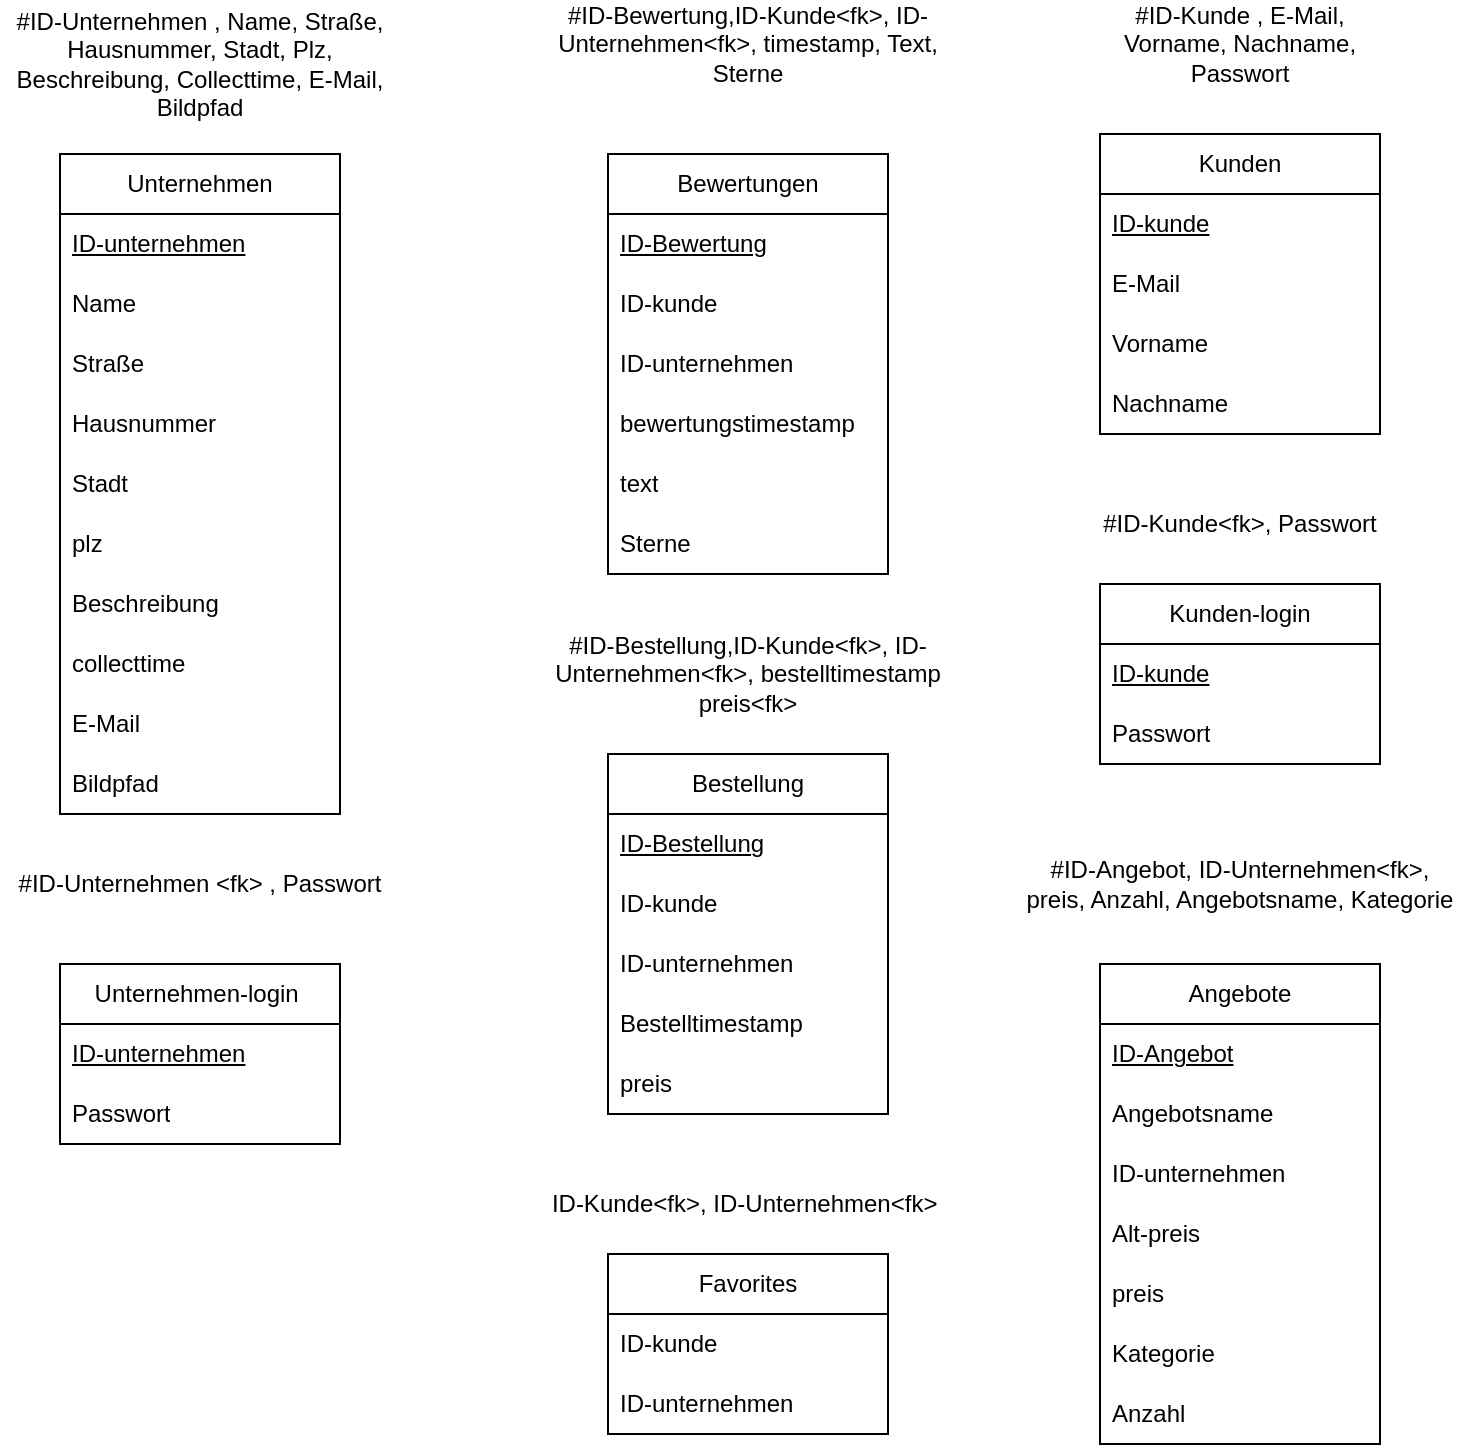 <mxfile version="24.4.4" type="github">
  <diagram name="Seite-1" id="XpK8K5Z0zX7sCUyw5Zin">
    <mxGraphModel dx="1363" dy="924" grid="1" gridSize="10" guides="1" tooltips="1" connect="1" arrows="1" fold="1" page="1" pageScale="1" pageWidth="827" pageHeight="1169" math="0" shadow="0">
      <root>
        <mxCell id="0" />
        <mxCell id="1" parent="0" />
        <mxCell id="WlFH5THysrJuf5H0K-VH-1" value="Unternehmen" style="swimlane;fontStyle=0;childLayout=stackLayout;horizontal=1;startSize=30;horizontalStack=0;resizeParent=1;resizeParentMax=0;resizeLast=0;collapsible=1;marginBottom=0;whiteSpace=wrap;html=1;" parent="1" vertex="1">
          <mxGeometry x="70" y="90" width="140" height="330" as="geometry" />
        </mxCell>
        <mxCell id="WlFH5THysrJuf5H0K-VH-28" value="ID-unternehmen" style="text;strokeColor=none;fillColor=none;align=left;verticalAlign=middle;spacingLeft=4;spacingRight=4;overflow=hidden;points=[[0,0.5],[1,0.5]];portConstraint=eastwest;rotatable=0;whiteSpace=wrap;html=1;fontStyle=4" parent="WlFH5THysrJuf5H0K-VH-1" vertex="1">
          <mxGeometry y="30" width="140" height="30" as="geometry" />
        </mxCell>
        <mxCell id="WlFH5THysrJuf5H0K-VH-46" value="Name" style="text;strokeColor=none;fillColor=none;align=left;verticalAlign=middle;spacingLeft=4;spacingRight=4;overflow=hidden;points=[[0,0.5],[1,0.5]];portConstraint=eastwest;rotatable=0;whiteSpace=wrap;html=1;fontStyle=0" parent="WlFH5THysrJuf5H0K-VH-1" vertex="1">
          <mxGeometry y="60" width="140" height="30" as="geometry" />
        </mxCell>
        <mxCell id="WlFH5THysrJuf5H0K-VH-15" value="Straße" style="text;strokeColor=none;fillColor=none;align=left;verticalAlign=middle;spacingLeft=4;spacingRight=4;overflow=hidden;points=[[0,0.5],[1,0.5]];portConstraint=eastwest;rotatable=0;whiteSpace=wrap;html=1;" parent="WlFH5THysrJuf5H0K-VH-1" vertex="1">
          <mxGeometry y="90" width="140" height="30" as="geometry" />
        </mxCell>
        <mxCell id="WlFH5THysrJuf5H0K-VH-18" value="Hausnummer" style="text;strokeColor=none;fillColor=none;align=left;verticalAlign=middle;spacingLeft=4;spacingRight=4;overflow=hidden;points=[[0,0.5],[1,0.5]];portConstraint=eastwest;rotatable=0;whiteSpace=wrap;html=1;" parent="WlFH5THysrJuf5H0K-VH-1" vertex="1">
          <mxGeometry y="120" width="140" height="30" as="geometry" />
        </mxCell>
        <mxCell id="WlFH5THysrJuf5H0K-VH-17" value="Stadt" style="text;strokeColor=none;fillColor=none;align=left;verticalAlign=middle;spacingLeft=4;spacingRight=4;overflow=hidden;points=[[0,0.5],[1,0.5]];portConstraint=eastwest;rotatable=0;whiteSpace=wrap;html=1;" parent="WlFH5THysrJuf5H0K-VH-1" vertex="1">
          <mxGeometry y="150" width="140" height="30" as="geometry" />
        </mxCell>
        <mxCell id="WlFH5THysrJuf5H0K-VH-19" value="plz" style="text;strokeColor=none;fillColor=none;align=left;verticalAlign=middle;spacingLeft=4;spacingRight=4;overflow=hidden;points=[[0,0.5],[1,0.5]];portConstraint=eastwest;rotatable=0;whiteSpace=wrap;html=1;" parent="WlFH5THysrJuf5H0K-VH-1" vertex="1">
          <mxGeometry y="180" width="140" height="30" as="geometry" />
        </mxCell>
        <mxCell id="WlFH5THysrJuf5H0K-VH-47" value="Beschreibung" style="text;strokeColor=none;fillColor=none;align=left;verticalAlign=middle;spacingLeft=4;spacingRight=4;overflow=hidden;points=[[0,0.5],[1,0.5]];portConstraint=eastwest;rotatable=0;whiteSpace=wrap;html=1;" parent="WlFH5THysrJuf5H0K-VH-1" vertex="1">
          <mxGeometry y="210" width="140" height="30" as="geometry" />
        </mxCell>
        <mxCell id="WlFH5THysrJuf5H0K-VH-52" value="collecttime" style="text;strokeColor=none;fillColor=none;align=left;verticalAlign=middle;spacingLeft=4;spacingRight=4;overflow=hidden;points=[[0,0.5],[1,0.5]];portConstraint=eastwest;rotatable=0;whiteSpace=wrap;html=1;" parent="WlFH5THysrJuf5H0K-VH-1" vertex="1">
          <mxGeometry y="240" width="140" height="30" as="geometry" />
        </mxCell>
        <mxCell id="4j5FzDJvJHZ0aMeMSTDo-20" value="E-Mail" style="text;strokeColor=none;fillColor=none;align=left;verticalAlign=middle;spacingLeft=4;spacingRight=4;overflow=hidden;points=[[0,0.5],[1,0.5]];portConstraint=eastwest;rotatable=0;whiteSpace=wrap;html=1;fontStyle=0" parent="WlFH5THysrJuf5H0K-VH-1" vertex="1">
          <mxGeometry y="270" width="140" height="30" as="geometry" />
        </mxCell>
        <mxCell id="4j5FzDJvJHZ0aMeMSTDo-44" value="Bildpfad" style="text;strokeColor=none;fillColor=none;align=left;verticalAlign=middle;spacingLeft=4;spacingRight=4;overflow=hidden;points=[[0,0.5],[1,0.5]];portConstraint=eastwest;rotatable=0;whiteSpace=wrap;html=1;" parent="WlFH5THysrJuf5H0K-VH-1" vertex="1">
          <mxGeometry y="300" width="140" height="30" as="geometry" />
        </mxCell>
        <mxCell id="WlFH5THysrJuf5H0K-VH-5" value="Kunden" style="swimlane;fontStyle=0;childLayout=stackLayout;horizontal=1;startSize=30;horizontalStack=0;resizeParent=1;resizeParentMax=0;resizeLast=0;collapsible=1;marginBottom=0;whiteSpace=wrap;html=1;" parent="1" vertex="1">
          <mxGeometry x="590" y="80" width="140" height="150" as="geometry" />
        </mxCell>
        <mxCell id="WlFH5THysrJuf5H0K-VH-6" value="ID-kunde" style="text;strokeColor=none;fillColor=none;align=left;verticalAlign=middle;spacingLeft=4;spacingRight=4;overflow=hidden;points=[[0,0.5],[1,0.5]];portConstraint=eastwest;rotatable=0;whiteSpace=wrap;html=1;fontStyle=4" parent="WlFH5THysrJuf5H0K-VH-5" vertex="1">
          <mxGeometry y="30" width="140" height="30" as="geometry" />
        </mxCell>
        <mxCell id="WlFH5THysrJuf5H0K-VH-63" value="E-Mail" style="text;strokeColor=none;fillColor=none;align=left;verticalAlign=middle;spacingLeft=4;spacingRight=4;overflow=hidden;points=[[0,0.5],[1,0.5]];portConstraint=eastwest;rotatable=0;whiteSpace=wrap;html=1;fontStyle=0" parent="WlFH5THysrJuf5H0K-VH-5" vertex="1">
          <mxGeometry y="60" width="140" height="30" as="geometry" />
        </mxCell>
        <mxCell id="WlFH5THysrJuf5H0K-VH-7" value="Vorname" style="text;strokeColor=none;fillColor=none;align=left;verticalAlign=middle;spacingLeft=4;spacingRight=4;overflow=hidden;points=[[0,0.5],[1,0.5]];portConstraint=eastwest;rotatable=0;whiteSpace=wrap;html=1;" parent="WlFH5THysrJuf5H0K-VH-5" vertex="1">
          <mxGeometry y="90" width="140" height="30" as="geometry" />
        </mxCell>
        <mxCell id="WlFH5THysrJuf5H0K-VH-8" value="Nachname" style="text;strokeColor=none;fillColor=none;align=left;verticalAlign=middle;spacingLeft=4;spacingRight=4;overflow=hidden;points=[[0,0.5],[1,0.5]];portConstraint=eastwest;rotatable=0;whiteSpace=wrap;html=1;" parent="WlFH5THysrJuf5H0K-VH-5" vertex="1">
          <mxGeometry y="120" width="140" height="30" as="geometry" />
        </mxCell>
        <mxCell id="WlFH5THysrJuf5H0K-VH-20" value="Bewertungen" style="swimlane;fontStyle=0;childLayout=stackLayout;horizontal=1;startSize=30;horizontalStack=0;resizeParent=1;resizeParentMax=0;resizeLast=0;collapsible=1;marginBottom=0;whiteSpace=wrap;html=1;" parent="1" vertex="1">
          <mxGeometry x="344" y="90" width="140" height="210" as="geometry" />
        </mxCell>
        <mxCell id="4j5FzDJvJHZ0aMeMSTDo-2" value="&lt;u&gt;ID-Bewertung&lt;/u&gt;" style="text;strokeColor=none;fillColor=none;align=left;verticalAlign=middle;spacingLeft=4;spacingRight=4;overflow=hidden;points=[[0,0.5],[1,0.5]];portConstraint=eastwest;rotatable=0;whiteSpace=wrap;html=1;fontStyle=0" parent="WlFH5THysrJuf5H0K-VH-20" vertex="1">
          <mxGeometry y="30" width="140" height="30" as="geometry" />
        </mxCell>
        <mxCell id="WlFH5THysrJuf5H0K-VH-21" value="ID-kunde&amp;nbsp;" style="text;strokeColor=none;fillColor=none;align=left;verticalAlign=middle;spacingLeft=4;spacingRight=4;overflow=hidden;points=[[0,0.5],[1,0.5]];portConstraint=eastwest;rotatable=0;whiteSpace=wrap;html=1;fontStyle=0" parent="WlFH5THysrJuf5H0K-VH-20" vertex="1">
          <mxGeometry y="60" width="140" height="30" as="geometry" />
        </mxCell>
        <mxCell id="WlFH5THysrJuf5H0K-VH-35" value="ID-unternehmen" style="text;strokeColor=none;fillColor=none;align=left;verticalAlign=middle;spacingLeft=4;spacingRight=4;overflow=hidden;points=[[0,0.5],[1,0.5]];portConstraint=eastwest;rotatable=0;whiteSpace=wrap;html=1;fontStyle=0" parent="WlFH5THysrJuf5H0K-VH-20" vertex="1">
          <mxGeometry y="90" width="140" height="30" as="geometry" />
        </mxCell>
        <mxCell id="WlFH5THysrJuf5H0K-VH-61" value="bewertungstimestamp" style="text;strokeColor=none;fillColor=none;align=left;verticalAlign=middle;spacingLeft=4;spacingRight=4;overflow=hidden;points=[[0,0.5],[1,0.5]];portConstraint=eastwest;rotatable=0;whiteSpace=wrap;html=1;fontStyle=0" parent="WlFH5THysrJuf5H0K-VH-20" vertex="1">
          <mxGeometry y="120" width="140" height="30" as="geometry" />
        </mxCell>
        <mxCell id="WlFH5THysrJuf5H0K-VH-22" value="text" style="text;strokeColor=none;fillColor=none;align=left;verticalAlign=middle;spacingLeft=4;spacingRight=4;overflow=hidden;points=[[0,0.5],[1,0.5]];portConstraint=eastwest;rotatable=0;whiteSpace=wrap;html=1;" parent="WlFH5THysrJuf5H0K-VH-20" vertex="1">
          <mxGeometry y="150" width="140" height="30" as="geometry" />
        </mxCell>
        <mxCell id="WlFH5THysrJuf5H0K-VH-23" value="Sterne" style="text;strokeColor=none;fillColor=none;align=left;verticalAlign=middle;spacingLeft=4;spacingRight=4;overflow=hidden;points=[[0,0.5],[1,0.5]];portConstraint=eastwest;rotatable=0;whiteSpace=wrap;html=1;" parent="WlFH5THysrJuf5H0K-VH-20" vertex="1">
          <mxGeometry y="180" width="140" height="30" as="geometry" />
        </mxCell>
        <mxCell id="WlFH5THysrJuf5H0K-VH-66" value="#ID-Bewertung,ID-Kunde&amp;lt;fk&amp;gt;, ID-Unternehmen&amp;lt;fk&amp;gt;, timestamp, Text, Sterne" style="text;html=1;align=center;verticalAlign=middle;whiteSpace=wrap;rounded=0;" parent="1" vertex="1">
          <mxGeometry x="304" y="20" width="220" height="30" as="geometry" />
        </mxCell>
        <mxCell id="WlFH5THysrJuf5H0K-VH-67" value="#ID-Kunde , E-Mail, Vorname, Nachname, Passwort" style="text;html=1;align=center;verticalAlign=middle;whiteSpace=wrap;rounded=0;" parent="1" vertex="1">
          <mxGeometry x="580" y="20" width="160" height="30" as="geometry" />
        </mxCell>
        <mxCell id="WlFH5THysrJuf5H0K-VH-72" value="#ID-Unternehmen , Name, Straße, Hausnummer, Stadt, Plz, Beschreibung, Collecttime, E-Mail, Bildpfad" style="text;html=1;align=center;verticalAlign=middle;whiteSpace=wrap;rounded=0;" parent="1" vertex="1">
          <mxGeometry x="40" y="30" width="200" height="30" as="geometry" />
        </mxCell>
        <mxCell id="4j5FzDJvJHZ0aMeMSTDo-3" value="Kunden-login" style="swimlane;fontStyle=0;childLayout=stackLayout;horizontal=1;startSize=30;horizontalStack=0;resizeParent=1;resizeParentMax=0;resizeLast=0;collapsible=1;marginBottom=0;whiteSpace=wrap;html=1;" parent="1" vertex="1">
          <mxGeometry x="590" y="305" width="140" height="90" as="geometry" />
        </mxCell>
        <mxCell id="4j5FzDJvJHZ0aMeMSTDo-4" value="ID-kunde" style="text;strokeColor=none;fillColor=none;align=left;verticalAlign=middle;spacingLeft=4;spacingRight=4;overflow=hidden;points=[[0,0.5],[1,0.5]];portConstraint=eastwest;rotatable=0;whiteSpace=wrap;html=1;fontStyle=4" parent="4j5FzDJvJHZ0aMeMSTDo-3" vertex="1">
          <mxGeometry y="30" width="140" height="30" as="geometry" />
        </mxCell>
        <mxCell id="4j5FzDJvJHZ0aMeMSTDo-8" value="Passwort" style="text;strokeColor=none;fillColor=none;align=left;verticalAlign=middle;spacingLeft=4;spacingRight=4;overflow=hidden;points=[[0,0.5],[1,0.5]];portConstraint=eastwest;rotatable=0;whiteSpace=wrap;html=1;" parent="4j5FzDJvJHZ0aMeMSTDo-3" vertex="1">
          <mxGeometry y="60" width="140" height="30" as="geometry" />
        </mxCell>
        <mxCell id="4j5FzDJvJHZ0aMeMSTDo-9" value="#ID-Kunde&amp;lt;fk&amp;gt;, Passwort" style="text;html=1;align=center;verticalAlign=middle;whiteSpace=wrap;rounded=0;" parent="1" vertex="1">
          <mxGeometry x="580" y="260" width="160" height="30" as="geometry" />
        </mxCell>
        <mxCell id="4j5FzDJvJHZ0aMeMSTDo-10" value="Unternehmen-login&amp;nbsp;" style="swimlane;fontStyle=0;childLayout=stackLayout;horizontal=1;startSize=30;horizontalStack=0;resizeParent=1;resizeParentMax=0;resizeLast=0;collapsible=1;marginBottom=0;whiteSpace=wrap;html=1;" parent="1" vertex="1">
          <mxGeometry x="70" y="495" width="140" height="90" as="geometry" />
        </mxCell>
        <mxCell id="4j5FzDJvJHZ0aMeMSTDo-11" value="ID-unternehmen" style="text;strokeColor=none;fillColor=none;align=left;verticalAlign=middle;spacingLeft=4;spacingRight=4;overflow=hidden;points=[[0,0.5],[1,0.5]];portConstraint=eastwest;rotatable=0;whiteSpace=wrap;html=1;fontStyle=4" parent="4j5FzDJvJHZ0aMeMSTDo-10" vertex="1">
          <mxGeometry y="30" width="140" height="30" as="geometry" />
        </mxCell>
        <mxCell id="4j5FzDJvJHZ0aMeMSTDo-19" value="Passwort" style="text;strokeColor=none;fillColor=none;align=left;verticalAlign=middle;spacingLeft=4;spacingRight=4;overflow=hidden;points=[[0,0.5],[1,0.5]];portConstraint=eastwest;rotatable=0;whiteSpace=wrap;html=1;" parent="4j5FzDJvJHZ0aMeMSTDo-10" vertex="1">
          <mxGeometry y="60" width="140" height="30" as="geometry" />
        </mxCell>
        <mxCell id="4j5FzDJvJHZ0aMeMSTDo-21" value="#ID-Unternehmen &amp;lt;fk&amp;gt; , Passwort" style="text;html=1;align=center;verticalAlign=middle;whiteSpace=wrap;rounded=0;" parent="1" vertex="1">
          <mxGeometry x="40" y="440" width="200" height="30" as="geometry" />
        </mxCell>
        <mxCell id="4j5FzDJvJHZ0aMeMSTDo-22" value="Bestellung" style="swimlane;fontStyle=0;childLayout=stackLayout;horizontal=1;startSize=30;horizontalStack=0;resizeParent=1;resizeParentMax=0;resizeLast=0;collapsible=1;marginBottom=0;whiteSpace=wrap;html=1;" parent="1" vertex="1">
          <mxGeometry x="344" y="390" width="140" height="180" as="geometry" />
        </mxCell>
        <mxCell id="4j5FzDJvJHZ0aMeMSTDo-23" value="&lt;u&gt;ID-Bestellung&lt;/u&gt;" style="text;strokeColor=none;fillColor=none;align=left;verticalAlign=middle;spacingLeft=4;spacingRight=4;overflow=hidden;points=[[0,0.5],[1,0.5]];portConstraint=eastwest;rotatable=0;whiteSpace=wrap;html=1;fontStyle=0" parent="4j5FzDJvJHZ0aMeMSTDo-22" vertex="1">
          <mxGeometry y="30" width="140" height="30" as="geometry" />
        </mxCell>
        <mxCell id="4j5FzDJvJHZ0aMeMSTDo-24" value="ID-kunde&amp;nbsp;" style="text;strokeColor=none;fillColor=none;align=left;verticalAlign=middle;spacingLeft=4;spacingRight=4;overflow=hidden;points=[[0,0.5],[1,0.5]];portConstraint=eastwest;rotatable=0;whiteSpace=wrap;html=1;fontStyle=0" parent="4j5FzDJvJHZ0aMeMSTDo-22" vertex="1">
          <mxGeometry y="60" width="140" height="30" as="geometry" />
        </mxCell>
        <mxCell id="4j5FzDJvJHZ0aMeMSTDo-25" value="ID-unternehmen" style="text;strokeColor=none;fillColor=none;align=left;verticalAlign=middle;spacingLeft=4;spacingRight=4;overflow=hidden;points=[[0,0.5],[1,0.5]];portConstraint=eastwest;rotatable=0;whiteSpace=wrap;html=1;fontStyle=0" parent="4j5FzDJvJHZ0aMeMSTDo-22" vertex="1">
          <mxGeometry y="90" width="140" height="30" as="geometry" />
        </mxCell>
        <mxCell id="4j5FzDJvJHZ0aMeMSTDo-31" value="Bestelltimestamp" style="text;strokeColor=none;fillColor=none;align=left;verticalAlign=middle;spacingLeft=4;spacingRight=4;overflow=hidden;points=[[0,0.5],[1,0.5]];portConstraint=eastwest;rotatable=0;whiteSpace=wrap;html=1;fontStyle=0" parent="4j5FzDJvJHZ0aMeMSTDo-22" vertex="1">
          <mxGeometry y="120" width="140" height="30" as="geometry" />
        </mxCell>
        <mxCell id="4j5FzDJvJHZ0aMeMSTDo-38" value="preis" style="text;strokeColor=none;fillColor=none;align=left;verticalAlign=middle;spacingLeft=4;spacingRight=4;overflow=hidden;points=[[0,0.5],[1,0.5]];portConstraint=eastwest;rotatable=0;whiteSpace=wrap;html=1;fontStyle=0" parent="4j5FzDJvJHZ0aMeMSTDo-22" vertex="1">
          <mxGeometry y="150" width="140" height="30" as="geometry" />
        </mxCell>
        <mxCell id="4j5FzDJvJHZ0aMeMSTDo-29" value="#ID-Bestellung,ID-Kunde&amp;lt;fk&amp;gt;, ID-Unternehmen&amp;lt;fk&amp;gt;, bestelltimestamp&lt;div&gt;preis&amp;lt;fk&amp;gt;&lt;/div&gt;" style="text;html=1;align=center;verticalAlign=middle;whiteSpace=wrap;rounded=0;" parent="1" vertex="1">
          <mxGeometry x="304" y="335" width="220" height="30" as="geometry" />
        </mxCell>
        <mxCell id="4j5FzDJvJHZ0aMeMSTDo-32" value="Angebote" style="swimlane;fontStyle=0;childLayout=stackLayout;horizontal=1;startSize=30;horizontalStack=0;resizeParent=1;resizeParentMax=0;resizeLast=0;collapsible=1;marginBottom=0;whiteSpace=wrap;html=1;" parent="1" vertex="1">
          <mxGeometry x="590" y="495" width="140" height="240" as="geometry" />
        </mxCell>
        <mxCell id="4j5FzDJvJHZ0aMeMSTDo-33" value="&lt;u&gt;ID-Angebot&lt;/u&gt;" style="text;strokeColor=none;fillColor=none;align=left;verticalAlign=middle;spacingLeft=4;spacingRight=4;overflow=hidden;points=[[0,0.5],[1,0.5]];portConstraint=eastwest;rotatable=0;whiteSpace=wrap;html=1;fontStyle=0" parent="4j5FzDJvJHZ0aMeMSTDo-32" vertex="1">
          <mxGeometry y="30" width="140" height="30" as="geometry" />
        </mxCell>
        <mxCell id="4j5FzDJvJHZ0aMeMSTDo-45" value="Angebotsname" style="text;strokeColor=none;fillColor=none;align=left;verticalAlign=middle;spacingLeft=4;spacingRight=4;overflow=hidden;points=[[0,0.5],[1,0.5]];portConstraint=eastwest;rotatable=0;whiteSpace=wrap;html=1;fontStyle=0" parent="4j5FzDJvJHZ0aMeMSTDo-32" vertex="1">
          <mxGeometry y="60" width="140" height="30" as="geometry" />
        </mxCell>
        <mxCell id="4j5FzDJvJHZ0aMeMSTDo-35" value="ID-unternehmen" style="text;strokeColor=none;fillColor=none;align=left;verticalAlign=middle;spacingLeft=4;spacingRight=4;overflow=hidden;points=[[0,0.5],[1,0.5]];portConstraint=eastwest;rotatable=0;whiteSpace=wrap;html=1;fontStyle=0" parent="4j5FzDJvJHZ0aMeMSTDo-32" vertex="1">
          <mxGeometry y="90" width="140" height="30" as="geometry" />
        </mxCell>
        <mxCell id="4j5FzDJvJHZ0aMeMSTDo-54" value="Alt-preis" style="text;strokeColor=none;fillColor=none;align=left;verticalAlign=middle;spacingLeft=4;spacingRight=4;overflow=hidden;points=[[0,0.5],[1,0.5]];portConstraint=eastwest;rotatable=0;whiteSpace=wrap;html=1;fontStyle=0" parent="4j5FzDJvJHZ0aMeMSTDo-32" vertex="1">
          <mxGeometry y="120" width="140" height="30" as="geometry" />
        </mxCell>
        <mxCell id="4j5FzDJvJHZ0aMeMSTDo-30" value="preis" style="text;strokeColor=none;fillColor=none;align=left;verticalAlign=middle;spacingLeft=4;spacingRight=4;overflow=hidden;points=[[0,0.5],[1,0.5]];portConstraint=eastwest;rotatable=0;whiteSpace=wrap;html=1;fontStyle=0" parent="4j5FzDJvJHZ0aMeMSTDo-32" vertex="1">
          <mxGeometry y="150" width="140" height="30" as="geometry" />
        </mxCell>
        <mxCell id="4j5FzDJvJHZ0aMeMSTDo-46" value="Kategorie" style="text;strokeColor=none;fillColor=none;align=left;verticalAlign=middle;spacingLeft=4;spacingRight=4;overflow=hidden;points=[[0,0.5],[1,0.5]];portConstraint=eastwest;rotatable=0;whiteSpace=wrap;html=1;" parent="4j5FzDJvJHZ0aMeMSTDo-32" vertex="1">
          <mxGeometry y="180" width="140" height="30" as="geometry" />
        </mxCell>
        <mxCell id="4j5FzDJvJHZ0aMeMSTDo-43" value="Anzahl" style="text;strokeColor=none;fillColor=none;align=left;verticalAlign=middle;spacingLeft=4;spacingRight=4;overflow=hidden;points=[[0,0.5],[1,0.5]];portConstraint=eastwest;rotatable=0;whiteSpace=wrap;html=1;fontStyle=0" parent="4j5FzDJvJHZ0aMeMSTDo-32" vertex="1">
          <mxGeometry y="210" width="140" height="30" as="geometry" />
        </mxCell>
        <mxCell id="4j5FzDJvJHZ0aMeMSTDo-37" value="#ID-Angebot, ID-Unternehmen&amp;lt;fk&amp;gt;, preis, Anzahl, Angebotsname, Kategorie" style="text;html=1;align=center;verticalAlign=middle;whiteSpace=wrap;rounded=0;" parent="1" vertex="1">
          <mxGeometry x="550" y="440" width="220" height="30" as="geometry" />
        </mxCell>
        <mxCell id="4j5FzDJvJHZ0aMeMSTDo-47" value="Favorites" style="swimlane;fontStyle=0;childLayout=stackLayout;horizontal=1;startSize=30;horizontalStack=0;resizeParent=1;resizeParentMax=0;resizeLast=0;collapsible=1;marginBottom=0;whiteSpace=wrap;html=1;" parent="1" vertex="1">
          <mxGeometry x="344" y="640" width="140" height="90" as="geometry" />
        </mxCell>
        <mxCell id="4j5FzDJvJHZ0aMeMSTDo-49" value="ID-kunde&amp;nbsp;" style="text;strokeColor=none;fillColor=none;align=left;verticalAlign=middle;spacingLeft=4;spacingRight=4;overflow=hidden;points=[[0,0.5],[1,0.5]];portConstraint=eastwest;rotatable=0;whiteSpace=wrap;html=1;fontStyle=0" parent="4j5FzDJvJHZ0aMeMSTDo-47" vertex="1">
          <mxGeometry y="30" width="140" height="30" as="geometry" />
        </mxCell>
        <mxCell id="4j5FzDJvJHZ0aMeMSTDo-50" value="ID-unternehmen" style="text;strokeColor=none;fillColor=none;align=left;verticalAlign=middle;spacingLeft=4;spacingRight=4;overflow=hidden;points=[[0,0.5],[1,0.5]];portConstraint=eastwest;rotatable=0;whiteSpace=wrap;html=1;fontStyle=0" parent="4j5FzDJvJHZ0aMeMSTDo-47" vertex="1">
          <mxGeometry y="60" width="140" height="30" as="geometry" />
        </mxCell>
        <mxCell id="4j5FzDJvJHZ0aMeMSTDo-53" value="ID-Kunde&amp;lt;fk&amp;gt;, ID-Unternehmen&amp;lt;fk&amp;gt;&amp;nbsp;" style="text;html=1;align=center;verticalAlign=middle;whiteSpace=wrap;rounded=0;" parent="1" vertex="1">
          <mxGeometry x="304" y="600" width="220" height="30" as="geometry" />
        </mxCell>
      </root>
    </mxGraphModel>
  </diagram>
</mxfile>
